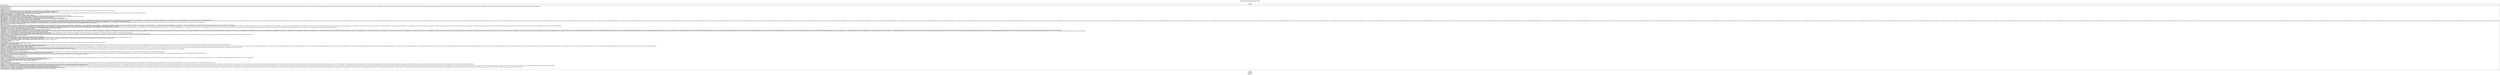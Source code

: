 digraph "CFG forcom.lottery.ghanalotto.R.styleable.\<clinit\>()V" {
Node_0 [shape=record,label="{0\:\ 0x0000|MTH_ENTER_BLOCK\l|ActionBar = new int[]\{com.lottery.ghanalotto.C1402R.attr.height, com.lottery.ghanalotto.C1402R.attr.title, com.lottery.ghanalotto.C1402R.attr.navigationMode, com.lottery.ghanalotto.C1402R.attr.displayOptions, com.lottery.ghanalotto.C1402R.attr.subtitle, com.lottery.ghanalotto.C1402R.attr.titleTextStyle, com.lottery.ghanalotto.C1402R.attr.subtitleTextStyle, com.lottery.ghanalotto.C1402R.attr.icon, com.lottery.ghanalotto.C1402R.attr.logo, com.lottery.ghanalotto.C1402R.attr.divider, com.lottery.ghanalotto.C1402R.attr.background, com.lottery.ghanalotto.C1402R.attr.backgroundStacked, com.lottery.ghanalotto.C1402R.attr.backgroundSplit, com.lottery.ghanalotto.C1402R.attr.customNavigationLayout, com.lottery.ghanalotto.C1402R.attr.homeLayout, com.lottery.ghanalotto.C1402R.attr.progressBarStyle, com.lottery.ghanalotto.C1402R.attr.indeterminateProgressStyle, com.lottery.ghanalotto.C1402R.attr.progressBarPadding, com.lottery.ghanalotto.C1402R.attr.itemPadding, com.lottery.ghanalotto.C1402R.attr.hideOnContentScroll, com.lottery.ghanalotto.C1402R.attr.contentInsetStart, com.lottery.ghanalotto.C1402R.attr.contentInsetEnd, com.lottery.ghanalotto.C1402R.attr.contentInsetLeft, com.lottery.ghanalotto.C1402R.attr.contentInsetRight, com.lottery.ghanalotto.C1402R.attr.contentInsetStartWithNavigation, com.lottery.ghanalotto.C1402R.attr.contentInsetEndWithActions, com.lottery.ghanalotto.C1402R.attr.elevation, com.lottery.ghanalotto.C1402R.attr.popupTheme, com.lottery.ghanalotto.C1402R.attr.homeAsUpIndicator\}\lint[] r0 = new int[]\{16842931\}\lActionBarLayout = r0\lint[] r0 = new int[]\{16843071\}\lActionMenuItemView = r0\lActionMenuView = new int[0]\lActionMode = new int[]\{com.lottery.ghanalotto.C1402R.attr.height, com.lottery.ghanalotto.C1402R.attr.titleTextStyle, com.lottery.ghanalotto.C1402R.attr.subtitleTextStyle, com.lottery.ghanalotto.C1402R.attr.background, com.lottery.ghanalotto.C1402R.attr.backgroundSplit, com.lottery.ghanalotto.C1402R.attr.closeItemLayout\}\lActivityChooserView = new int[]\{com.lottery.ghanalotto.C1402R.attr.initialActivityCount, com.lottery.ghanalotto.C1402R.attr.expandActivityOverflowButtonDrawable\}\lAdsAttrs = new int[]\{com.lottery.ghanalotto.C1402R.attr.adSize, com.lottery.ghanalotto.C1402R.attr.adSizes, com.lottery.ghanalotto.C1402R.attr.adUnitId\}\lAlertDialog = new int[]\{16842994, com.lottery.ghanalotto.C1402R.attr.buttonPanelSideLayout, com.lottery.ghanalotto.C1402R.attr.listLayout, com.lottery.ghanalotto.C1402R.attr.multiChoiceItemLayout, com.lottery.ghanalotto.C1402R.attr.singleChoiceItemLayout, com.lottery.ghanalotto.C1402R.attr.listItemLayout, com.lottery.ghanalotto.C1402R.attr.showTitle, com.lottery.ghanalotto.C1402R.attr.buttonIconDimen\}\lAnimatedStateListDrawableCompat = new int[]\{16843036, 16843156, 16843157, 16843158, 16843532, 16843533\}\lAnimatedStateListDrawableItem = new int[]\{16842960, 16843161\}\lAnimatedStateListDrawableTransition = new int[]\{16843161, 16843849, 16843850, 16843851\}\lAppBarLayout = new int[]\{16842964, 16843919, 16844096, com.lottery.ghanalotto.C1402R.attr.elevation, com.lottery.ghanalotto.C1402R.attr.expanded, com.lottery.ghanalotto.C1402R.attr.liftOnScroll\}\lAppBarLayoutStates = new int[]\{com.lottery.ghanalotto.C1402R.attr.state_collapsed, com.lottery.ghanalotto.C1402R.attr.state_collapsible, com.lottery.ghanalotto.C1402R.attr.state_lifted, com.lottery.ghanalotto.C1402R.attr.state_liftable\}\lAppBarLayout_Layout = new int[]\{com.lottery.ghanalotto.C1402R.attr.layout_scrollFlags, com.lottery.ghanalotto.C1402R.attr.layout_scrollInterpolator\}\lAppCompatImageView = new int[]\{16843033, com.lottery.ghanalotto.C1402R.attr.srcCompat, com.lottery.ghanalotto.C1402R.attr.tint, com.lottery.ghanalotto.C1402R.attr.tintMode\}\lAppCompatSeekBar = new int[]\{16843074, com.lottery.ghanalotto.C1402R.attr.tickMark, com.lottery.ghanalotto.C1402R.attr.tickMarkTint, com.lottery.ghanalotto.C1402R.attr.tickMarkTintMode\}\lAppCompatTextHelper = new int[]\{16842804, 16843117, 16843118, 16843119, 16843120, 16843666, 16843667\}\lAppCompatTextView = new int[]\{16842804, com.lottery.ghanalotto.C1402R.attr.textAllCaps, com.lottery.ghanalotto.C1402R.attr.autoSizeTextType, com.lottery.ghanalotto.C1402R.attr.autoSizeStepGranularity, com.lottery.ghanalotto.C1402R.attr.autoSizePresetSizes, com.lottery.ghanalotto.C1402R.attr.autoSizeMinTextSize, com.lottery.ghanalotto.C1402R.attr.autoSizeMaxTextSize, com.lottery.ghanalotto.C1402R.attr.fontFamily, com.lottery.ghanalotto.C1402R.attr.lineHeight, com.lottery.ghanalotto.C1402R.attr.firstBaselineToTopHeight, com.lottery.ghanalotto.C1402R.attr.lastBaselineToBottomHeight\}\lAppCompatTheme = new int[]\{16842839, 16842926, com.lottery.ghanalotto.C1402R.attr.windowActionBar, com.lottery.ghanalotto.C1402R.attr.windowNoTitle, com.lottery.ghanalotto.C1402R.attr.windowActionBarOverlay, com.lottery.ghanalotto.C1402R.attr.windowActionModeOverlay, com.lottery.ghanalotto.C1402R.attr.windowFixedWidthMajor, com.lottery.ghanalotto.C1402R.attr.windowFixedHeightMinor, com.lottery.ghanalotto.C1402R.attr.windowFixedWidthMinor, com.lottery.ghanalotto.C1402R.attr.windowFixedHeightMajor, com.lottery.ghanalotto.C1402R.attr.windowMinWidthMajor, com.lottery.ghanalotto.C1402R.attr.windowMinWidthMinor, com.lottery.ghanalotto.C1402R.attr.actionBarTabStyle, com.lottery.ghanalotto.C1402R.attr.actionBarTabBarStyle, com.lottery.ghanalotto.C1402R.attr.actionBarTabTextStyle, com.lottery.ghanalotto.C1402R.attr.actionOverflowButtonStyle, com.lottery.ghanalotto.C1402R.attr.actionOverflowMenuStyle, com.lottery.ghanalotto.C1402R.attr.actionBarPopupTheme, com.lottery.ghanalotto.C1402R.attr.actionBarStyle, com.lottery.ghanalotto.C1402R.attr.actionBarSplitStyle, com.lottery.ghanalotto.C1402R.attr.actionBarTheme, com.lottery.ghanalotto.C1402R.attr.actionBarWidgetTheme, com.lottery.ghanalotto.C1402R.attr.actionBarSize, com.lottery.ghanalotto.C1402R.attr.actionBarDivider, com.lottery.ghanalotto.C1402R.attr.actionBarItemBackground, com.lottery.ghanalotto.C1402R.attr.actionMenuTextAppearance, com.lottery.ghanalotto.C1402R.attr.actionMenuTextColor, com.lottery.ghanalotto.C1402R.attr.actionModeStyle, com.lottery.ghanalotto.C1402R.attr.actionModeCloseButtonStyle, com.lottery.ghanalotto.C1402R.attr.actionModeBackground, com.lottery.ghanalotto.C1402R.attr.actionModeSplitBackground, com.lottery.ghanalotto.C1402R.attr.actionModeCloseDrawable, com.lottery.ghanalotto.C1402R.attr.actionModeCutDrawable, com.lottery.ghanalotto.C1402R.attr.actionModeCopyDrawable, com.lottery.ghanalotto.C1402R.attr.actionModePasteDrawable, com.lottery.ghanalotto.C1402R.attr.actionModeSelectAllDrawable, com.lottery.ghanalotto.C1402R.attr.actionModeShareDrawable, com.lottery.ghanalotto.C1402R.attr.actionModeFindDrawable, com.lottery.ghanalotto.C1402R.attr.actionModeWebSearchDrawable, com.lottery.ghanalotto.C1402R.attr.actionModePopupWindowStyle, com.lottery.ghanalotto.C1402R.attr.textAppearanceLargePopupMenu, com.lottery.ghanalotto.C1402R.attr.textAppearanceSmallPopupMenu, com.lottery.ghanalotto.C1402R.attr.textAppearancePopupMenuHeader, com.lottery.ghanalotto.C1402R.attr.dialogTheme, com.lottery.ghanalotto.C1402R.attr.dialogPreferredPadding, com.lottery.ghanalotto.C1402R.attr.listDividerAlertDialog, com.lottery.ghanalotto.C1402R.attr.dialogCornerRadius, com.lottery.ghanalotto.C1402R.attr.actionDropDownStyle, com.lottery.ghanalotto.C1402R.attr.dropdownListPreferredItemHeight, com.lottery.ghanalotto.C1402R.attr.spinnerDropDownItemStyle, com.lottery.ghanalotto.C1402R.attr.homeAsUpIndicator, com.lottery.ghanalotto.C1402R.attr.actionButtonStyle, com.lottery.ghanalotto.C1402R.attr.buttonBarStyle, com.lottery.ghanalotto.C1402R.attr.buttonBarButtonStyle, com.lottery.ghanalotto.C1402R.attr.selectableItemBackground, com.lottery.ghanalotto.C1402R.attr.selectableItemBackgroundBorderless, com.lottery.ghanalotto.C1402R.attr.borderlessButtonStyle, com.lottery.ghanalotto.C1402R.attr.dividerVertical, com.lottery.ghanalotto.C1402R.attr.dividerHorizontal, com.lottery.ghanalotto.C1402R.attr.activityChooserViewStyle, com.lottery.ghanalotto.C1402R.attr.toolbarStyle, com.lottery.ghanalotto.C1402R.attr.toolbarNavigationButtonStyle, com.lottery.ghanalotto.C1402R.attr.popupMenuStyle, com.lottery.ghanalotto.C1402R.attr.popupWindowStyle, com.lottery.ghanalotto.C1402R.attr.editTextColor, com.lottery.ghanalotto.C1402R.attr.editTextBackground, com.lottery.ghanalotto.C1402R.attr.imageButtonStyle, com.lottery.ghanalotto.C1402R.attr.textAppearanceSearchResultTitle, com.lottery.ghanalotto.C1402R.attr.textAppearanceSearchResultSubtitle, com.lottery.ghanalotto.C1402R.attr.textColorSearchUrl, com.lottery.ghanalotto.C1402R.attr.searchViewStyle, com.lottery.ghanalotto.C1402R.attr.listPreferredItemHeight, com.lottery.ghanalotto.C1402R.attr.listPreferredItemHeightSmall, com.lottery.ghanalotto.C1402R.attr.listPreferredItemHeightLarge, com.lottery.ghanalotto.C1402R.attr.listPreferredItemPaddingLeft, com.lottery.ghanalotto.C1402R.attr.listPreferredItemPaddingRight, com.lottery.ghanalotto.C1402R.attr.dropDownListViewStyle, com.lottery.ghanalotto.C1402R.attr.listPopupWindowStyle, com.lottery.ghanalotto.C1402R.attr.textAppearanceListItem, com.lottery.ghanalotto.C1402R.attr.textAppearanceListItemSecondary, com.lottery.ghanalotto.C1402R.attr.textAppearanceListItemSmall, com.lottery.ghanalotto.C1402R.attr.panelBackground, com.lottery.ghanalotto.C1402R.attr.panelMenuListWidth, com.lottery.ghanalotto.C1402R.attr.panelMenuListTheme, com.lottery.ghanalotto.C1402R.attr.listChoiceBackgroundIndicator, com.lottery.ghanalotto.C1402R.attr.colorPrimary, com.lottery.ghanalotto.C1402R.attr.colorPrimaryDark, com.lottery.ghanalotto.C1402R.attr.colorAccent, com.lottery.ghanalotto.C1402R.attr.colorControlNormal, com.lottery.ghanalotto.C1402R.attr.colorControlActivated, com.lottery.ghanalotto.C1402R.attr.colorControlHighlight, com.lottery.ghanalotto.C1402R.attr.colorButtonNormal, com.lottery.ghanalotto.C1402R.attr.colorSwitchThumbNormal, com.lottery.ghanalotto.C1402R.attr.controlBackground, com.lottery.ghanalotto.C1402R.attr.colorBackgroundFloating, com.lottery.ghanalotto.C1402R.attr.alertDialogStyle, com.lottery.ghanalotto.C1402R.attr.alertDialogButtonGroupStyle, com.lottery.ghanalotto.C1402R.attr.alertDialogCenterButtons, com.lottery.ghanalotto.C1402R.attr.alertDialogTheme, com.lottery.ghanalotto.C1402R.attr.textColorAlertDialogListItem, com.lottery.ghanalotto.C1402R.attr.buttonBarPositiveButtonStyle, com.lottery.ghanalotto.C1402R.attr.buttonBarNegativeButtonStyle, com.lottery.ghanalotto.C1402R.attr.buttonBarNeutralButtonStyle, com.lottery.ghanalotto.C1402R.attr.autoCompleteTextViewStyle, com.lottery.ghanalotto.C1402R.attr.buttonStyle, com.lottery.ghanalotto.C1402R.attr.buttonStyleSmall, com.lottery.ghanalotto.C1402R.attr.checkboxStyle, com.lottery.ghanalotto.C1402R.attr.checkedTextViewStyle, com.lottery.ghanalotto.C1402R.attr.editTextStyle, com.lottery.ghanalotto.C1402R.attr.radioButtonStyle, com.lottery.ghanalotto.C1402R.attr.ratingBarStyle, com.lottery.ghanalotto.C1402R.attr.ratingBarStyleIndicator, com.lottery.ghanalotto.C1402R.attr.ratingBarStyleSmall, com.lottery.ghanalotto.C1402R.attr.seekBarStyle, com.lottery.ghanalotto.C1402R.attr.spinnerStyle, com.lottery.ghanalotto.C1402R.attr.switchStyle, com.lottery.ghanalotto.C1402R.attr.listMenuViewStyle, com.lottery.ghanalotto.C1402R.attr.tooltipFrameBackground, com.lottery.ghanalotto.C1402R.attr.tooltipForegroundColor, com.lottery.ghanalotto.C1402R.attr.colorError, com.lottery.ghanalotto.C1402R.attr.viewInflaterClass\}\lBottomAppBar = new int[]\{com.lottery.ghanalotto.C1402R.attr.fabAlignmentMode, com.lottery.ghanalotto.C1402R.attr.fabCradleMargin, com.lottery.ghanalotto.C1402R.attr.fabCradleRoundedCornerRadius, com.lottery.ghanalotto.C1402R.attr.fabCradleVerticalOffset, com.lottery.ghanalotto.C1402R.attr.hideOnScroll, com.lottery.ghanalotto.C1402R.attr.backgroundTint\}\lBottomNavigationView = new int[]\{com.lottery.ghanalotto.C1402R.attr.elevation, com.lottery.ghanalotto.C1402R.attr.labelVisibilityMode, com.lottery.ghanalotto.C1402R.attr.itemIconSize, com.lottery.ghanalotto.C1402R.attr.itemTextAppearanceInactive, com.lottery.ghanalotto.C1402R.attr.itemTextAppearanceActive, com.lottery.ghanalotto.C1402R.attr.itemHorizontalTranslationEnabled, com.lottery.ghanalotto.C1402R.attr.menu, com.lottery.ghanalotto.C1402R.attr.itemIconTint, com.lottery.ghanalotto.C1402R.attr.itemTextColor, com.lottery.ghanalotto.C1402R.attr.itemBackground\}\lBottomSheetBehavior_Layout = new int[]\{com.lottery.ghanalotto.C1402R.attr.behavior_peekHeight, com.lottery.ghanalotto.C1402R.attr.behavior_hideable, com.lottery.ghanalotto.C1402R.attr.behavior_skipCollapsed, com.lottery.ghanalotto.C1402R.attr.behavior_fitToContents\}\lint[] r0 = new int[]\{com.lottery.ghanalotto.C1402R.attr.allowStacking\}\lButtonBarLayout = r0\lCardView = new int[]\{16843071, 16843072, com.lottery.ghanalotto.C1402R.attr.cardBackgroundColor, com.lottery.ghanalotto.C1402R.attr.cardCornerRadius, com.lottery.ghanalotto.C1402R.attr.cardElevation, com.lottery.ghanalotto.C1402R.attr.cardMaxElevation, com.lottery.ghanalotto.C1402R.attr.cardUseCompatPadding, com.lottery.ghanalotto.C1402R.attr.cardPreventCornerOverlap, com.lottery.ghanalotto.C1402R.attr.contentPadding, com.lottery.ghanalotto.C1402R.attr.contentPaddingLeft, com.lottery.ghanalotto.C1402R.attr.contentPaddingRight, com.lottery.ghanalotto.C1402R.attr.contentPaddingTop, com.lottery.ghanalotto.C1402R.attr.contentPaddingBottom\}\lChip = new int[]\{16842804, 16842923, 16843039, 16843087, 16843237, com.lottery.ghanalotto.C1402R.attr.hideMotionSpec, com.lottery.ghanalotto.C1402R.attr.rippleColor, com.lottery.ghanalotto.C1402R.attr.showMotionSpec, com.lottery.ghanalotto.C1402R.attr.chipBackgroundColor, com.lottery.ghanalotto.C1402R.attr.chipMinHeight, com.lottery.ghanalotto.C1402R.attr.chipCornerRadius, com.lottery.ghanalotto.C1402R.attr.chipStrokeColor, com.lottery.ghanalotto.C1402R.attr.chipStrokeWidth, com.lottery.ghanalotto.C1402R.attr.chipIconVisible, com.lottery.ghanalotto.C1402R.attr.chipIconEnabled, com.lottery.ghanalotto.C1402R.attr.chipIcon, com.lottery.ghanalotto.C1402R.attr.chipIconTint, com.lottery.ghanalotto.C1402R.attr.chipIconSize, com.lottery.ghanalotto.C1402R.attr.closeIconVisible, com.lottery.ghanalotto.C1402R.attr.closeIconEnabled, com.lottery.ghanalotto.C1402R.attr.closeIcon, com.lottery.ghanalotto.C1402R.attr.closeIconTint, com.lottery.ghanalotto.C1402R.attr.closeIconSize, com.lottery.ghanalotto.C1402R.attr.checkedIconVisible, com.lottery.ghanalotto.C1402R.attr.checkedIconEnabled, com.lottery.ghanalotto.C1402R.attr.checkedIcon, com.lottery.ghanalotto.C1402R.attr.chipStartPadding, com.lottery.ghanalotto.C1402R.attr.iconStartPadding, com.lottery.ghanalotto.C1402R.attr.iconEndPadding, com.lottery.ghanalotto.C1402R.attr.textStartPadding, com.lottery.ghanalotto.C1402R.attr.textEndPadding, com.lottery.ghanalotto.C1402R.attr.closeIconStartPadding, com.lottery.ghanalotto.C1402R.attr.closeIconEndPadding, com.lottery.ghanalotto.C1402R.attr.chipEndPadding\}\lChipGroup = new int[]\{com.lottery.ghanalotto.C1402R.attr.chipSpacing, com.lottery.ghanalotto.C1402R.attr.chipSpacingHorizontal, com.lottery.ghanalotto.C1402R.attr.chipSpacingVertical, com.lottery.ghanalotto.C1402R.attr.singleLine, com.lottery.ghanalotto.C1402R.attr.singleSelection, com.lottery.ghanalotto.C1402R.attr.checkedChip\}\lCollapsingToolbarLayout = new int[]\{com.lottery.ghanalotto.C1402R.attr.title, com.lottery.ghanalotto.C1402R.attr.expandedTitleMargin, com.lottery.ghanalotto.C1402R.attr.expandedTitleMarginStart, com.lottery.ghanalotto.C1402R.attr.expandedTitleMarginTop, com.lottery.ghanalotto.C1402R.attr.expandedTitleMarginEnd, com.lottery.ghanalotto.C1402R.attr.expandedTitleMarginBottom, com.lottery.ghanalotto.C1402R.attr.expandedTitleTextAppearance, com.lottery.ghanalotto.C1402R.attr.collapsedTitleTextAppearance, com.lottery.ghanalotto.C1402R.attr.contentScrim, com.lottery.ghanalotto.C1402R.attr.statusBarScrim, com.lottery.ghanalotto.C1402R.attr.toolbarId, com.lottery.ghanalotto.C1402R.attr.scrimVisibleHeightTrigger, com.lottery.ghanalotto.C1402R.attr.scrimAnimationDuration, com.lottery.ghanalotto.C1402R.attr.collapsedTitleGravity, com.lottery.ghanalotto.C1402R.attr.expandedTitleGravity, com.lottery.ghanalotto.C1402R.attr.titleEnabled\}\lCollapsingToolbarLayout_Layout = new int[]\{com.lottery.ghanalotto.C1402R.attr.layout_collapseMode, com.lottery.ghanalotto.C1402R.attr.layout_collapseParallaxMultiplier\}\lColorStateListItem = new int[]\{16843173, 16843551, com.lottery.ghanalotto.C1402R.attr.alpha\}\lCompoundButton = new int[]\{16843015, com.lottery.ghanalotto.C1402R.attr.buttonTint, com.lottery.ghanalotto.C1402R.attr.buttonTintMode\}\lConstraintLayout_Layout = new int[]\{16842948, 16843039, 16843040, 16843071, 16843072, com.lottery.ghanalotto.C1402R.attr.constraintSet, com.lottery.ghanalotto.C1402R.attr.layout_constraintBaseline_creator, com.lottery.ghanalotto.C1402R.attr.layout_constraintBaseline_toBaselineOf, com.lottery.ghanalotto.C1402R.attr.layout_constraintBottom_creator, com.lottery.ghanalotto.C1402R.attr.layout_constraintBottom_toBottomOf, com.lottery.ghanalotto.C1402R.attr.layout_constraintBottom_toTopOf, com.lottery.ghanalotto.C1402R.attr.layout_constraintDimensionRatio, com.lottery.ghanalotto.C1402R.attr.layout_constraintEnd_toEndOf, com.lottery.ghanalotto.C1402R.attr.layout_constraintEnd_toStartOf, com.lottery.ghanalotto.C1402R.attr.layout_constraintGuide_begin, com.lottery.ghanalotto.C1402R.attr.layout_constraintGuide_end, com.lottery.ghanalotto.C1402R.attr.layout_constraintGuide_percent, com.lottery.ghanalotto.C1402R.attr.layout_constraintHeight_default, com.lottery.ghanalotto.C1402R.attr.layout_constraintHeight_max, com.lottery.ghanalotto.C1402R.attr.layout_constraintHeight_min, com.lottery.ghanalotto.C1402R.attr.layout_constraintHorizontal_bias, com.lottery.ghanalotto.C1402R.attr.layout_constraintHorizontal_chainStyle, com.lottery.ghanalotto.C1402R.attr.layout_constraintHorizontal_weight, com.lottery.ghanalotto.C1402R.attr.layout_constraintLeft_creator, com.lottery.ghanalotto.C1402R.attr.layout_constraintLeft_toLeftOf, com.lottery.ghanalotto.C1402R.attr.layout_constraintLeft_toRightOf, com.lottery.ghanalotto.C1402R.attr.layout_constraintRight_creator, com.lottery.ghanalotto.C1402R.attr.layout_constraintRight_toLeftOf, com.lottery.ghanalotto.C1402R.attr.layout_constraintRight_toRightOf, com.lottery.ghanalotto.C1402R.attr.layout_constraintStart_toEndOf, com.lottery.ghanalotto.C1402R.attr.layout_constraintStart_toStartOf, com.lottery.ghanalotto.C1402R.attr.layout_constraintTop_creator, com.lottery.ghanalotto.C1402R.attr.layout_constraintTop_toBottomOf, com.lottery.ghanalotto.C1402R.attr.layout_constraintTop_toTopOf, com.lottery.ghanalotto.C1402R.attr.layout_constraintVertical_bias, com.lottery.ghanalotto.C1402R.attr.layout_constraintVertical_chainStyle, com.lottery.ghanalotto.C1402R.attr.layout_constraintVertical_weight, com.lottery.ghanalotto.C1402R.attr.layout_constraintWidth_default, com.lottery.ghanalotto.C1402R.attr.layout_constraintWidth_max, com.lottery.ghanalotto.C1402R.attr.layout_constraintWidth_min, com.lottery.ghanalotto.C1402R.attr.layout_editor_absoluteX, com.lottery.ghanalotto.C1402R.attr.layout_editor_absoluteY, com.lottery.ghanalotto.C1402R.attr.layout_goneMarginBottom, com.lottery.ghanalotto.C1402R.attr.layout_goneMarginEnd, com.lottery.ghanalotto.C1402R.attr.layout_goneMarginLeft, com.lottery.ghanalotto.C1402R.attr.layout_goneMarginRight, com.lottery.ghanalotto.C1402R.attr.layout_goneMarginStart, com.lottery.ghanalotto.C1402R.attr.layout_goneMarginTop, com.lottery.ghanalotto.C1402R.attr.layout_optimizationLevel\}\lConstraintSet = new int[]\{16842948, 16842960, 16842972, 16842996, 16842997, 16842999, 16843000, 16843001, 16843002, 16843551, 16843552, 16843553, 16843554, 16843555, 16843556, 16843557, 16843559, 16843560, 16843701, 16843702, 16843770, 16843840, com.lottery.ghanalotto.C1402R.attr.layout_constraintBaseline_creator, com.lottery.ghanalotto.C1402R.attr.layout_constraintBaseline_toBaselineOf, com.lottery.ghanalotto.C1402R.attr.layout_constraintBottom_creator, com.lottery.ghanalotto.C1402R.attr.layout_constraintBottom_toBottomOf, com.lottery.ghanalotto.C1402R.attr.layout_constraintBottom_toTopOf, com.lottery.ghanalotto.C1402R.attr.layout_constraintDimensionRatio, com.lottery.ghanalotto.C1402R.attr.layout_constraintEnd_toEndOf, com.lottery.ghanalotto.C1402R.attr.layout_constraintEnd_toStartOf, com.lottery.ghanalotto.C1402R.attr.layout_constraintGuide_begin, com.lottery.ghanalotto.C1402R.attr.layout_constraintGuide_end, com.lottery.ghanalotto.C1402R.attr.layout_constraintGuide_percent, com.lottery.ghanalotto.C1402R.attr.layout_constraintHeight_default, com.lottery.ghanalotto.C1402R.attr.layout_constraintHeight_max, com.lottery.ghanalotto.C1402R.attr.layout_constraintHeight_min, com.lottery.ghanalotto.C1402R.attr.layout_constraintHorizontal_bias, com.lottery.ghanalotto.C1402R.attr.layout_constraintHorizontal_chainStyle, com.lottery.ghanalotto.C1402R.attr.layout_constraintHorizontal_weight, com.lottery.ghanalotto.C1402R.attr.layout_constraintLeft_creator, com.lottery.ghanalotto.C1402R.attr.layout_constraintLeft_toLeftOf, com.lottery.ghanalotto.C1402R.attr.layout_constraintLeft_toRightOf, com.lottery.ghanalotto.C1402R.attr.layout_constraintRight_creator, com.lottery.ghanalotto.C1402R.attr.layout_constraintRight_toLeftOf, com.lottery.ghanalotto.C1402R.attr.layout_constraintRight_toRightOf, com.lottery.ghanalotto.C1402R.attr.layout_constraintStart_toEndOf, com.lottery.ghanalotto.C1402R.attr.layout_constraintStart_toStartOf, com.lottery.ghanalotto.C1402R.attr.layout_constraintTop_creator, com.lottery.ghanalotto.C1402R.attr.layout_constraintTop_toBottomOf, com.lottery.ghanalotto.C1402R.attr.layout_constraintTop_toTopOf, com.lottery.ghanalotto.C1402R.attr.layout_constraintVertical_bias, com.lottery.ghanalotto.C1402R.attr.layout_constraintVertical_chainStyle, com.lottery.ghanalotto.C1402R.attr.layout_constraintVertical_weight, com.lottery.ghanalotto.C1402R.attr.layout_constraintWidth_default, com.lottery.ghanalotto.C1402R.attr.layout_constraintWidth_max, com.lottery.ghanalotto.C1402R.attr.layout_constraintWidth_min, com.lottery.ghanalotto.C1402R.attr.layout_editor_absoluteX, com.lottery.ghanalotto.C1402R.attr.layout_editor_absoluteY, com.lottery.ghanalotto.C1402R.attr.layout_goneMarginBottom, com.lottery.ghanalotto.C1402R.attr.layout_goneMarginEnd, com.lottery.ghanalotto.C1402R.attr.layout_goneMarginLeft, com.lottery.ghanalotto.C1402R.attr.layout_goneMarginRight, com.lottery.ghanalotto.C1402R.attr.layout_goneMarginStart, com.lottery.ghanalotto.C1402R.attr.layout_goneMarginTop\}\lCoordinatorLayout = new int[]\{com.lottery.ghanalotto.C1402R.attr.keylines, com.lottery.ghanalotto.C1402R.attr.statusBarBackground\}\lCoordinatorLayout_Layout = new int[]\{16842931, com.lottery.ghanalotto.C1402R.attr.layout_behavior, com.lottery.ghanalotto.C1402R.attr.layout_anchor, com.lottery.ghanalotto.C1402R.attr.layout_keyline, com.lottery.ghanalotto.C1402R.attr.layout_anchorGravity, com.lottery.ghanalotto.C1402R.attr.layout_insetEdge, com.lottery.ghanalotto.C1402R.attr.layout_dodgeInsetEdges\}\lDesignTheme = new int[]\{com.lottery.ghanalotto.C1402R.attr.bottomSheetDialogTheme, com.lottery.ghanalotto.C1402R.attr.bottomSheetStyle\}\lDrawerArrowToggle = new int[]\{com.lottery.ghanalotto.C1402R.attr.color, com.lottery.ghanalotto.C1402R.attr.spinBars, com.lottery.ghanalotto.C1402R.attr.drawableSize, com.lottery.ghanalotto.C1402R.attr.gapBetweenBars, com.lottery.ghanalotto.C1402R.attr.arrowHeadLength, com.lottery.ghanalotto.C1402R.attr.arrowShaftLength, com.lottery.ghanalotto.C1402R.attr.barLength, com.lottery.ghanalotto.C1402R.attr.thickness\}\lFloatingActionButton = new int[]\{com.lottery.ghanalotto.C1402R.attr.hideMotionSpec, com.lottery.ghanalotto.C1402R.attr.rippleColor, com.lottery.ghanalotto.C1402R.attr.showMotionSpec, com.lottery.ghanalotto.C1402R.attr.elevation, com.lottery.ghanalotto.C1402R.attr.fabSize, com.lottery.ghanalotto.C1402R.attr.fabCustomSize, com.lottery.ghanalotto.C1402R.attr.hoveredFocusedTranslationZ, com.lottery.ghanalotto.C1402R.attr.pressedTranslationZ, com.lottery.ghanalotto.C1402R.attr.borderWidth, com.lottery.ghanalotto.C1402R.attr.useCompatPadding, com.lottery.ghanalotto.C1402R.attr.maxImageSize, com.lottery.ghanalotto.C1402R.attr.backgroundTint, com.lottery.ghanalotto.C1402R.attr.backgroundTintMode\}\lint[] r0 = new int[]\{com.lottery.ghanalotto.C1402R.attr.behavior_autoHide\}\lFloatingActionButton_Behavior_Layout = r0\lFlowLayout = new int[]\{com.lottery.ghanalotto.C1402R.attr.itemSpacing, com.lottery.ghanalotto.C1402R.attr.lineSpacing\}\lFontFamily = new int[]\{com.lottery.ghanalotto.C1402R.attr.fontProviderAuthority, com.lottery.ghanalotto.C1402R.attr.fontProviderPackage, com.lottery.ghanalotto.C1402R.attr.fontProviderQuery, com.lottery.ghanalotto.C1402R.attr.fontProviderCerts, com.lottery.ghanalotto.C1402R.attr.fontProviderFetchStrategy, com.lottery.ghanalotto.C1402R.attr.fontProviderFetchTimeout\}\lFontFamilyFont = new int[]\{16844082, 16844083, 16844095, 16844143, 16844144, com.lottery.ghanalotto.C1402R.attr.fontStyle, com.lottery.ghanalotto.C1402R.attr.font, com.lottery.ghanalotto.C1402R.attr.fontWeight, com.lottery.ghanalotto.C1402R.attr.fontVariationSettings, com.lottery.ghanalotto.C1402R.attr.ttcIndex\}\lForegroundLinearLayout = new int[]\{16843017, 16843264, com.lottery.ghanalotto.C1402R.attr.foregroundInsidePadding\}\lGradientColor = new int[]\{16843165, 16843166, 16843169, 16843170, 16843171, 16843172, 16843265, 16843275, 16844048, 16844049, 16844050, 16844051\}\lGradientColorItem = new int[]\{16843173, 16844052\}\lint[] r0 = new int[]\{16842948\}\lLinearConstraintLayout = r0\lLinearLayoutCompat = new int[]\{16842927, 16842948, 16843046, 16843047, 16843048, com.lottery.ghanalotto.C1402R.attr.divider, com.lottery.ghanalotto.C1402R.attr.measureWithLargestChild, com.lottery.ghanalotto.C1402R.attr.showDividers, com.lottery.ghanalotto.C1402R.attr.dividerPadding\}\lLinearLayoutCompat_Layout = new int[]\{16842931, 16842996, 16842997, 16843137\}\lListPopupWindow = new int[]\{16843436, 16843437\}\lMaterialButton = new int[]\{16843191, 16843192, 16843193, 16843194, com.lottery.ghanalotto.C1402R.attr.rippleColor, com.lottery.ghanalotto.C1402R.attr.strokeColor, com.lottery.ghanalotto.C1402R.attr.strokeWidth, com.lottery.ghanalotto.C1402R.attr.icon, com.lottery.ghanalotto.C1402R.attr.iconSize, com.lottery.ghanalotto.C1402R.attr.iconPadding, com.lottery.ghanalotto.C1402R.attr.iconGravity, com.lottery.ghanalotto.C1402R.attr.iconTint, com.lottery.ghanalotto.C1402R.attr.cornerRadius, com.lottery.ghanalotto.C1402R.attr.iconTintMode, com.lottery.ghanalotto.C1402R.attr.backgroundTint, com.lottery.ghanalotto.C1402R.attr.backgroundTintMode\}\lMaterialCardView = new int[]\{com.lottery.ghanalotto.C1402R.attr.strokeColor, com.lottery.ghanalotto.C1402R.attr.strokeWidth\}\lMaterialComponentsTheme = new int[]\{com.lottery.ghanalotto.C1402R.attr.bottomSheetDialogTheme, com.lottery.ghanalotto.C1402R.attr.bottomSheetStyle, com.lottery.ghanalotto.C1402R.attr.chipGroupStyle, com.lottery.ghanalotto.C1402R.attr.chipStandaloneStyle, com.lottery.ghanalotto.C1402R.attr.chipStyle, com.lottery.ghanalotto.C1402R.attr.colorSecondary, com.lottery.ghanalotto.C1402R.attr.floatingActionButtonStyle, com.lottery.ghanalotto.C1402R.attr.materialButtonStyle, com.lottery.ghanalotto.C1402R.attr.materialCardViewStyle, com.lottery.ghanalotto.C1402R.attr.navigationViewStyle, com.lottery.ghanalotto.C1402R.attr.scrimBackground, com.lottery.ghanalotto.C1402R.attr.tabStyle, com.lottery.ghanalotto.C1402R.attr.textAppearanceBody1, com.lottery.ghanalotto.C1402R.attr.textAppearanceBody2, com.lottery.ghanalotto.C1402R.attr.textAppearanceButton, com.lottery.ghanalotto.C1402R.attr.textAppearanceCaption, com.lottery.ghanalotto.C1402R.attr.textAppearanceHeadline1, com.lottery.ghanalotto.C1402R.attr.textAppearanceHeadline2, com.lottery.ghanalotto.C1402R.attr.textAppearanceHeadline3, com.lottery.ghanalotto.C1402R.attr.textAppearanceHeadline4, com.lottery.ghanalotto.C1402R.attr.textAppearanceHeadline5, com.lottery.ghanalotto.C1402R.attr.textAppearanceHeadline6, com.lottery.ghanalotto.C1402R.attr.textAppearanceOverline, com.lottery.ghanalotto.C1402R.attr.textAppearanceSubtitle1, com.lottery.ghanalotto.C1402R.attr.textAppearanceSubtitle2, com.lottery.ghanalotto.C1402R.attr.textInputStyle, com.lottery.ghanalotto.C1402R.attr.colorPrimary, com.lottery.ghanalotto.C1402R.attr.colorPrimaryDark, com.lottery.ghanalotto.C1402R.attr.colorAccent, com.lottery.ghanalotto.C1402R.attr.colorBackgroundFloating, com.lottery.ghanalotto.C1402R.attr.editTextStyle, com.lottery.ghanalotto.C1402R.attr.snackbarButtonStyle\}\lMenuGroup = new int[]\{16842766, 16842960, 16843156, 16843230, 16843231, 16843232\}\lMenuItem = new int[]\{16842754, 16842766, 16842960, 16843014, 16843156, 16843230, 16843231, 16843233, 16843234, 16843235, 16843236, 16843237, 16843375, com.lottery.ghanalotto.C1402R.attr.iconTint, com.lottery.ghanalotto.C1402R.attr.alphabeticModifiers, com.lottery.ghanalotto.C1402R.attr.numericModifiers, com.lottery.ghanalotto.C1402R.attr.showAsAction, com.lottery.ghanalotto.C1402R.attr.actionLayout, com.lottery.ghanalotto.C1402R.attr.actionViewClass, com.lottery.ghanalotto.C1402R.attr.actionProviderClass, com.lottery.ghanalotto.C1402R.attr.contentDescription, com.lottery.ghanalotto.C1402R.attr.tooltipText, com.lottery.ghanalotto.C1402R.attr.iconTintMode\}\lMenuView = new int[]\{16842926, 16843052, 16843053, 16843054, 16843055, 16843056, 16843057, com.lottery.ghanalotto.C1402R.attr.preserveIconSpacing, com.lottery.ghanalotto.C1402R.attr.subMenuArrow\}\lNavigationView = new int[]\{16842964, 16842973, 16843039, com.lottery.ghanalotto.C1402R.attr.elevation, com.lottery.ghanalotto.C1402R.attr.menu, com.lottery.ghanalotto.C1402R.attr.itemIconTint, com.lottery.ghanalotto.C1402R.attr.itemTextColor, com.lottery.ghanalotto.C1402R.attr.itemBackground, com.lottery.ghanalotto.C1402R.attr.itemTextAppearance, com.lottery.ghanalotto.C1402R.attr.headerLayout, com.lottery.ghanalotto.C1402R.attr.itemHorizontalPadding, com.lottery.ghanalotto.C1402R.attr.itemIconPadding\}\lPopupWindow = new int[]\{16843126, 16843465, com.lottery.ghanalotto.C1402R.attr.overlapAnchor\}\lint[] r0 = new int[]\{com.lottery.ghanalotto.C1402R.attr.state_above_anchor\}\lPopupWindowBackgroundState = r0\lProgressWheel = new int[]\{com.lottery.ghanalotto.C1402R.attr.progressIndeterminate, com.lottery.ghanalotto.C1402R.attr.barColor, com.lottery.ghanalotto.C1402R.attr.rimColor, com.lottery.ghanalotto.C1402R.attr.rimWidth, com.lottery.ghanalotto.C1402R.attr.spinSpeed, com.lottery.ghanalotto.C1402R.attr.barSpinCycleTime, com.lottery.ghanalotto.C1402R.attr.circleRadius, com.lottery.ghanalotto.C1402R.attr.fillRadius, com.lottery.ghanalotto.C1402R.attr.barWidth\}\lRecycleListView = new int[]\{com.lottery.ghanalotto.C1402R.attr.paddingBottomNoButtons, com.lottery.ghanalotto.C1402R.attr.paddingTopNoTitle\}\lRecyclerView = new int[]\{16842948, 16842993, com.lottery.ghanalotto.C1402R.attr.layoutManager, com.lottery.ghanalotto.C1402R.attr.spanCount, com.lottery.ghanalotto.C1402R.attr.reverseLayout, com.lottery.ghanalotto.C1402R.attr.stackFromEnd, com.lottery.ghanalotto.C1402R.attr.fastScrollEnabled, com.lottery.ghanalotto.C1402R.attr.fastScrollVerticalThumbDrawable, com.lottery.ghanalotto.C1402R.attr.fastScrollVerticalTrackDrawable, com.lottery.ghanalotto.C1402R.attr.fastScrollHorizontalThumbDrawable, com.lottery.ghanalotto.C1402R.attr.fastScrollHorizontalTrackDrawable\}\lRotate3dAnimation = new int[]\{com.lottery.ghanalotto.C1402R.attr.rollType, com.lottery.ghanalotto.C1402R.attr.fromDeg, com.lottery.ghanalotto.C1402R.attr.toDeg, com.lottery.ghanalotto.C1402R.attr.pivotX, com.lottery.ghanalotto.C1402R.attr.pivotY\}\lint[] r0 = new int[]\{com.lottery.ghanalotto.C1402R.attr.insetForeground\}\lScrimInsetsFrameLayout = r0\lint[] r0 = new int[]\{com.lottery.ghanalotto.C1402R.attr.behavior_overlapTop\}\lScrollingViewBehavior_Layout = r0\lSearchView = new int[]\{16842970, 16843039, 16843296, 16843364, com.lottery.ghanalotto.C1402R.attr.closeIcon, com.lottery.ghanalotto.C1402R.attr.layout, com.lottery.ghanalotto.C1402R.attr.iconifiedByDefault, com.lottery.ghanalotto.C1402R.attr.queryHint, com.lottery.ghanalotto.C1402R.attr.defaultQueryHint, com.lottery.ghanalotto.C1402R.attr.goIcon, com.lottery.ghanalotto.C1402R.attr.searchIcon, com.lottery.ghanalotto.C1402R.attr.searchHintIcon, com.lottery.ghanalotto.C1402R.attr.voiceIcon, com.lottery.ghanalotto.C1402R.attr.commitIcon, com.lottery.ghanalotto.C1402R.attr.suggestionRowLayout, com.lottery.ghanalotto.C1402R.attr.queryBackground, com.lottery.ghanalotto.C1402R.attr.submitBackground\}\lSnackbar = new int[]\{com.lottery.ghanalotto.C1402R.attr.snackbarStyle, com.lottery.ghanalotto.C1402R.attr.snackbarButtonStyle\}\lSnackbarLayout = new int[]\{16843039, com.lottery.ghanalotto.C1402R.attr.elevation, com.lottery.ghanalotto.C1402R.attr.maxActionInlineWidth\}\lSpinner = new int[]\{16842930, 16843126, 16843131, 16843362, com.lottery.ghanalotto.C1402R.attr.popupTheme\}\lStateListDrawable = new int[]\{16843036, 16843156, 16843157, 16843158, 16843532, 16843533\}\lint[] r0 = new int[]\{16843161\}\lStateListDrawableItem = r0\lSwitchCompat = new int[]\{16843044, 16843045, 16843074, com.lottery.ghanalotto.C1402R.attr.thumbTint, com.lottery.ghanalotto.C1402R.attr.thumbTintMode, com.lottery.ghanalotto.C1402R.attr.track, com.lottery.ghanalotto.C1402R.attr.trackTint, com.lottery.ghanalotto.C1402R.attr.trackTintMode, com.lottery.ghanalotto.C1402R.attr.thumbTextPadding, com.lottery.ghanalotto.C1402R.attr.switchTextAppearance, com.lottery.ghanalotto.C1402R.attr.switchMinWidth, com.lottery.ghanalotto.C1402R.attr.switchPadding, com.lottery.ghanalotto.C1402R.attr.splitTrack, com.lottery.ghanalotto.C1402R.attr.showText\}\lTabItem = new int[]\{16842754, 16842994, 16843087\}\lTabLayout = new int[]\{com.lottery.ghanalotto.C1402R.attr.tabIndicatorColor, com.lottery.ghanalotto.C1402R.attr.tabIndicatorHeight, com.lottery.ghanalotto.C1402R.attr.tabContentStart, com.lottery.ghanalotto.C1402R.attr.tabBackground, com.lottery.ghanalotto.C1402R.attr.tabIndicator, com.lottery.ghanalotto.C1402R.attr.tabIndicatorGravity, com.lottery.ghanalotto.C1402R.attr.tabIndicatorAnimationDuration, com.lottery.ghanalotto.C1402R.attr.tabIndicatorFullWidth, com.lottery.ghanalotto.C1402R.attr.tabMode, com.lottery.ghanalotto.C1402R.attr.tabGravity, com.lottery.ghanalotto.C1402R.attr.tabInlineLabel, com.lottery.ghanalotto.C1402R.attr.tabMinWidth, com.lottery.ghanalotto.C1402R.attr.tabMaxWidth, com.lottery.ghanalotto.C1402R.attr.tabTextAppearance, com.lottery.ghanalotto.C1402R.attr.tabTextColor, com.lottery.ghanalotto.C1402R.attr.tabSelectedTextColor, com.lottery.ghanalotto.C1402R.attr.tabPaddingStart, com.lottery.ghanalotto.C1402R.attr.tabPaddingTop, com.lottery.ghanalotto.C1402R.attr.tabPaddingEnd, com.lottery.ghanalotto.C1402R.attr.tabPaddingBottom, com.lottery.ghanalotto.C1402R.attr.tabPadding, com.lottery.ghanalotto.C1402R.attr.tabIconTint, com.lottery.ghanalotto.C1402R.attr.tabIconTintMode, com.lottery.ghanalotto.C1402R.attr.tabRippleColor, com.lottery.ghanalotto.C1402R.attr.tabUnboundedRipple\}\lTextAppearance = new int[]\{16842901, 16842902, 16842903, 16842904, 16842906, 16842907, 16843105, 16843106, 16843107, 16843108, 16843692, com.lottery.ghanalotto.C1402R.attr.textAllCaps, com.lottery.ghanalotto.C1402R.attr.fontFamily\}\lTextInputLayout = new int[]\{16842906, 16843088, com.lottery.ghanalotto.C1402R.attr.hintEnabled, com.lottery.ghanalotto.C1402R.attr.hintAnimationEnabled, com.lottery.ghanalotto.C1402R.attr.hintTextAppearance, com.lottery.ghanalotto.C1402R.attr.helperText, com.lottery.ghanalotto.C1402R.attr.helperTextEnabled, com.lottery.ghanalotto.C1402R.attr.helperTextTextAppearance, com.lottery.ghanalotto.C1402R.attr.errorEnabled, com.lottery.ghanalotto.C1402R.attr.errorTextAppearance, com.lottery.ghanalotto.C1402R.attr.counterEnabled, com.lottery.ghanalotto.C1402R.attr.counterMaxLength, com.lottery.ghanalotto.C1402R.attr.counterTextAppearance, com.lottery.ghanalotto.C1402R.attr.counterOverflowTextAppearance, com.lottery.ghanalotto.C1402R.attr.passwordToggleEnabled, com.lottery.ghanalotto.C1402R.attr.passwordToggleDrawable, com.lottery.ghanalotto.C1402R.attr.passwordToggleContentDescription, com.lottery.ghanalotto.C1402R.attr.passwordToggleTint, com.lottery.ghanalotto.C1402R.attr.passwordToggleTintMode, com.lottery.ghanalotto.C1402R.attr.boxBackgroundMode, com.lottery.ghanalotto.C1402R.attr.boxCollapsedPaddingTop, com.lottery.ghanalotto.C1402R.attr.boxCornerRadiusTopStart, com.lottery.ghanalotto.C1402R.attr.boxCornerRadiusTopEnd, com.lottery.ghanalotto.C1402R.attr.boxCornerRadiusBottomStart, com.lottery.ghanalotto.C1402R.attr.boxCornerRadiusBottomEnd, com.lottery.ghanalotto.C1402R.attr.boxStrokeColor, com.lottery.ghanalotto.C1402R.attr.boxBackgroundColor, com.lottery.ghanalotto.C1402R.attr.boxStrokeWidth\}\lThemeEnforcement = new int[]\{16842804, com.lottery.ghanalotto.C1402R.attr.enforceMaterialTheme, com.lottery.ghanalotto.C1402R.attr.enforceTextAppearance\}\lToolbar = new int[]\{16842927, 16843072, com.lottery.ghanalotto.C1402R.attr.title, com.lottery.ghanalotto.C1402R.attr.subtitle, com.lottery.ghanalotto.C1402R.attr.logo, com.lottery.ghanalotto.C1402R.attr.contentInsetStart, com.lottery.ghanalotto.C1402R.attr.contentInsetEnd, com.lottery.ghanalotto.C1402R.attr.contentInsetLeft, com.lottery.ghanalotto.C1402R.attr.contentInsetRight, com.lottery.ghanalotto.C1402R.attr.contentInsetStartWithNavigation, com.lottery.ghanalotto.C1402R.attr.contentInsetEndWithActions, com.lottery.ghanalotto.C1402R.attr.popupTheme, com.lottery.ghanalotto.C1402R.attr.titleTextAppearance, com.lottery.ghanalotto.C1402R.attr.subtitleTextAppearance, com.lottery.ghanalotto.C1402R.attr.titleMargin, com.lottery.ghanalotto.C1402R.attr.titleMarginStart, com.lottery.ghanalotto.C1402R.attr.titleMarginEnd, com.lottery.ghanalotto.C1402R.attr.titleMarginTop, com.lottery.ghanalotto.C1402R.attr.titleMarginBottom, com.lottery.ghanalotto.C1402R.attr.titleMargins, com.lottery.ghanalotto.C1402R.attr.maxButtonHeight, com.lottery.ghanalotto.C1402R.attr.buttonGravity, com.lottery.ghanalotto.C1402R.attr.collapseIcon, com.lottery.ghanalotto.C1402R.attr.collapseContentDescription, com.lottery.ghanalotto.C1402R.attr.navigationIcon, com.lottery.ghanalotto.C1402R.attr.navigationContentDescription, com.lottery.ghanalotto.C1402R.attr.logoDescription, com.lottery.ghanalotto.C1402R.attr.titleTextColor, com.lottery.ghanalotto.C1402R.attr.subtitleTextColor\}\lView = new int[]\{16842752, 16842970, com.lottery.ghanalotto.C1402R.attr.paddingStart, com.lottery.ghanalotto.C1402R.attr.paddingEnd, com.lottery.ghanalotto.C1402R.attr.theme\}\lViewBackgroundHelper = new int[]\{16842964, com.lottery.ghanalotto.C1402R.attr.backgroundTint, com.lottery.ghanalotto.C1402R.attr.backgroundTintMode\}\lViewStubCompat = new int[]\{16842960, 16842994, 16842995\}\l}"];
Node_1 [shape=record,label="{1\:\ 0x0280|RETURN\l|return\l}"];
MethodNode[shape=record,label="{static void com.lottery.ghanalotto.R.styleable.\<clinit\>() }"];
MethodNode -> Node_0;
Node_0 -> Node_1;
}

